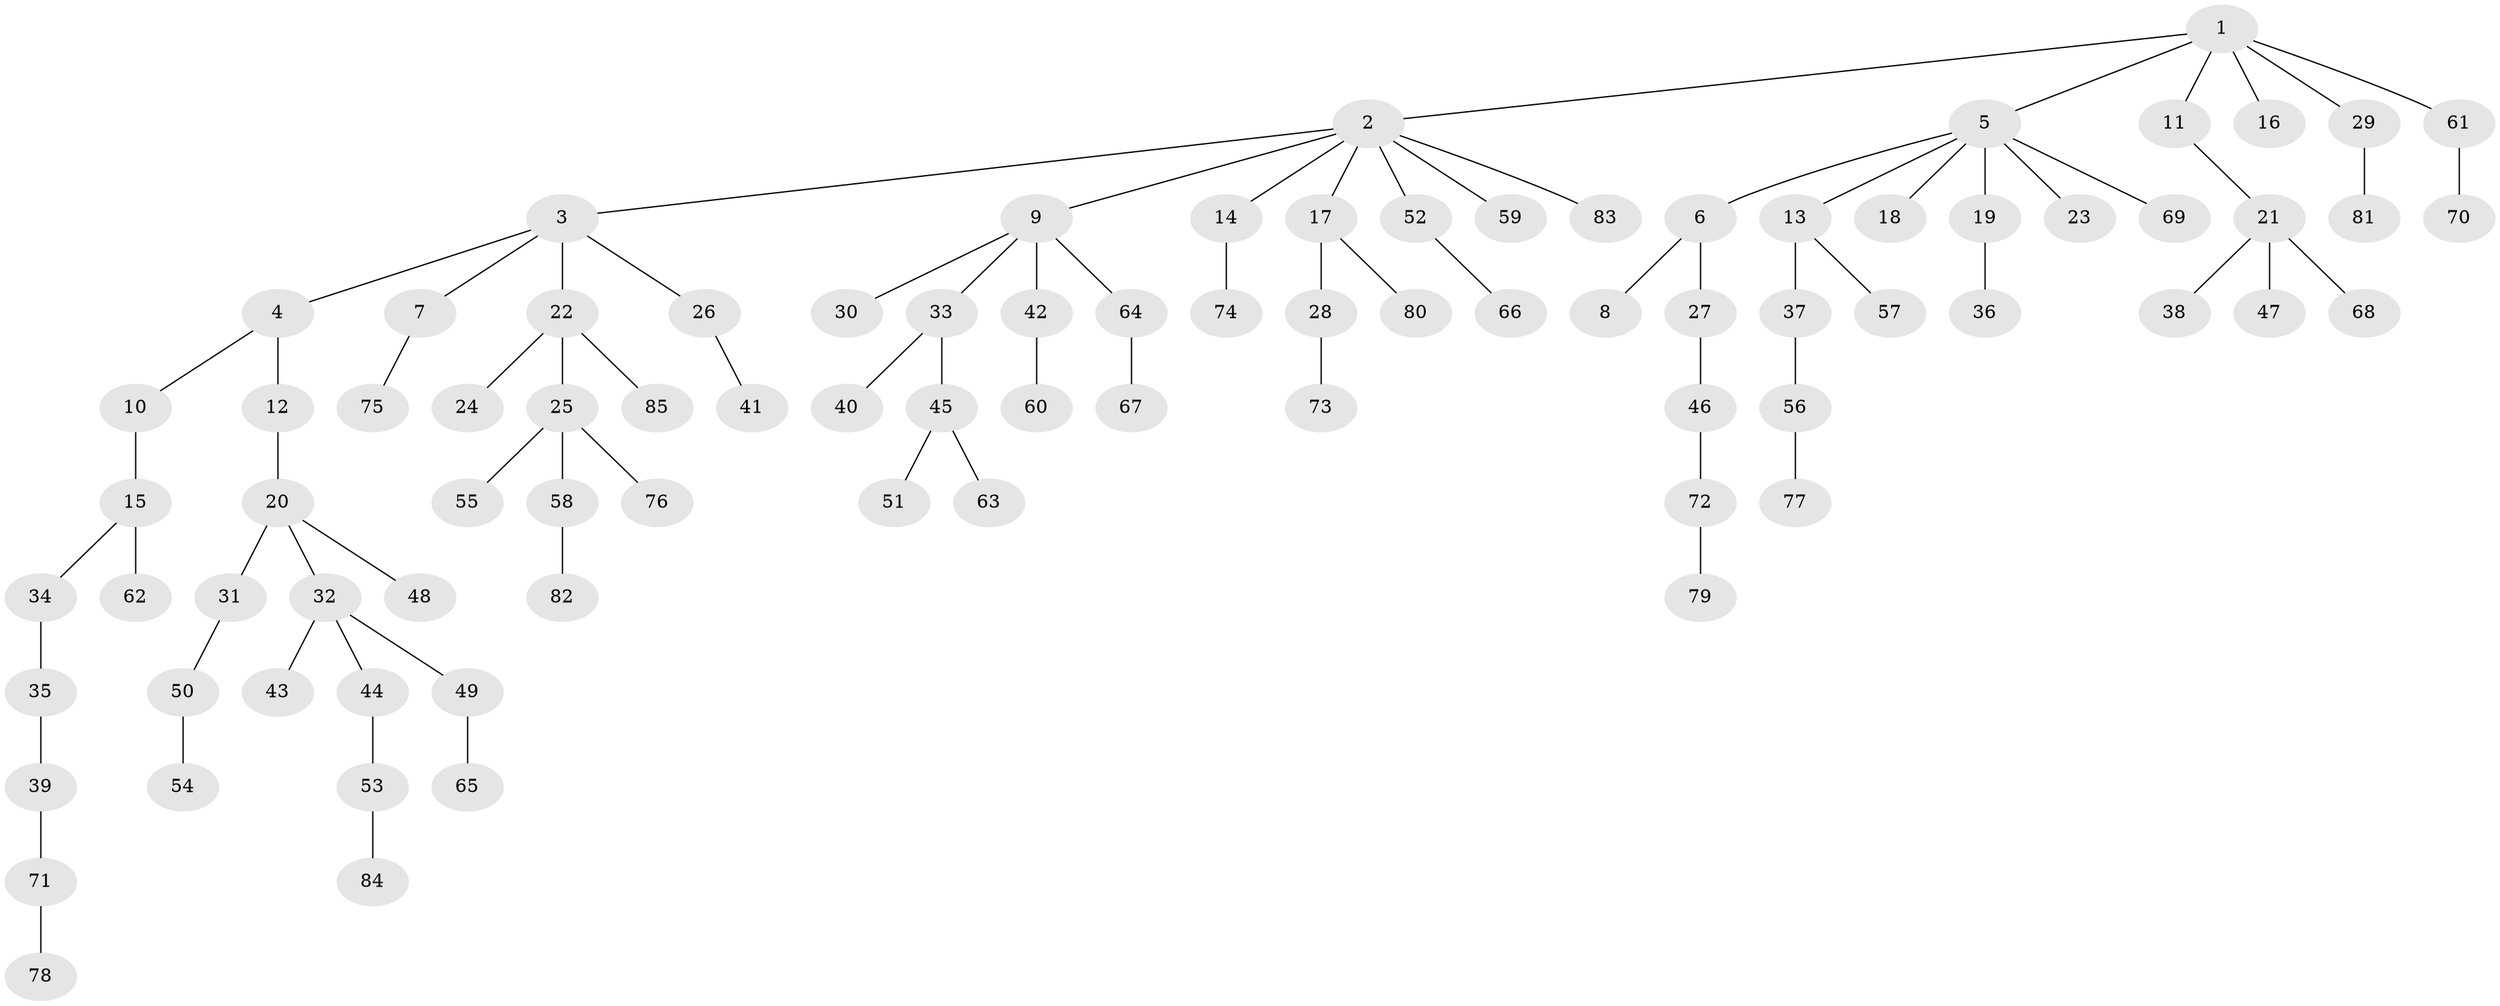 // Generated by graph-tools (version 1.1) at 2025/53/03/09/25 04:53:35]
// undirected, 85 vertices, 84 edges
graph export_dot {
graph [start="1"]
  node [color=gray90,style=filled];
  1;
  2;
  3;
  4;
  5;
  6;
  7;
  8;
  9;
  10;
  11;
  12;
  13;
  14;
  15;
  16;
  17;
  18;
  19;
  20;
  21;
  22;
  23;
  24;
  25;
  26;
  27;
  28;
  29;
  30;
  31;
  32;
  33;
  34;
  35;
  36;
  37;
  38;
  39;
  40;
  41;
  42;
  43;
  44;
  45;
  46;
  47;
  48;
  49;
  50;
  51;
  52;
  53;
  54;
  55;
  56;
  57;
  58;
  59;
  60;
  61;
  62;
  63;
  64;
  65;
  66;
  67;
  68;
  69;
  70;
  71;
  72;
  73;
  74;
  75;
  76;
  77;
  78;
  79;
  80;
  81;
  82;
  83;
  84;
  85;
  1 -- 2;
  1 -- 5;
  1 -- 11;
  1 -- 16;
  1 -- 29;
  1 -- 61;
  2 -- 3;
  2 -- 9;
  2 -- 14;
  2 -- 17;
  2 -- 52;
  2 -- 59;
  2 -- 83;
  3 -- 4;
  3 -- 7;
  3 -- 22;
  3 -- 26;
  4 -- 10;
  4 -- 12;
  5 -- 6;
  5 -- 13;
  5 -- 18;
  5 -- 19;
  5 -- 23;
  5 -- 69;
  6 -- 8;
  6 -- 27;
  7 -- 75;
  9 -- 30;
  9 -- 33;
  9 -- 42;
  9 -- 64;
  10 -- 15;
  11 -- 21;
  12 -- 20;
  13 -- 37;
  13 -- 57;
  14 -- 74;
  15 -- 34;
  15 -- 62;
  17 -- 28;
  17 -- 80;
  19 -- 36;
  20 -- 31;
  20 -- 32;
  20 -- 48;
  21 -- 38;
  21 -- 47;
  21 -- 68;
  22 -- 24;
  22 -- 25;
  22 -- 85;
  25 -- 55;
  25 -- 58;
  25 -- 76;
  26 -- 41;
  27 -- 46;
  28 -- 73;
  29 -- 81;
  31 -- 50;
  32 -- 43;
  32 -- 44;
  32 -- 49;
  33 -- 40;
  33 -- 45;
  34 -- 35;
  35 -- 39;
  37 -- 56;
  39 -- 71;
  42 -- 60;
  44 -- 53;
  45 -- 51;
  45 -- 63;
  46 -- 72;
  49 -- 65;
  50 -- 54;
  52 -- 66;
  53 -- 84;
  56 -- 77;
  58 -- 82;
  61 -- 70;
  64 -- 67;
  71 -- 78;
  72 -- 79;
}
